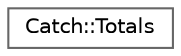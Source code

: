 digraph "Graphical Class Hierarchy"
{
 // LATEX_PDF_SIZE
  bgcolor="transparent";
  edge [fontname=Helvetica,fontsize=10,labelfontname=Helvetica,labelfontsize=10];
  node [fontname=Helvetica,fontsize=10,shape=box,height=0.2,width=0.4];
  rankdir="LR";
  Node0 [label="Catch::Totals",height=0.2,width=0.4,color="grey40", fillcolor="white", style="filled",URL="$struct_catch_1_1_totals.html",tooltip=" "];
}
